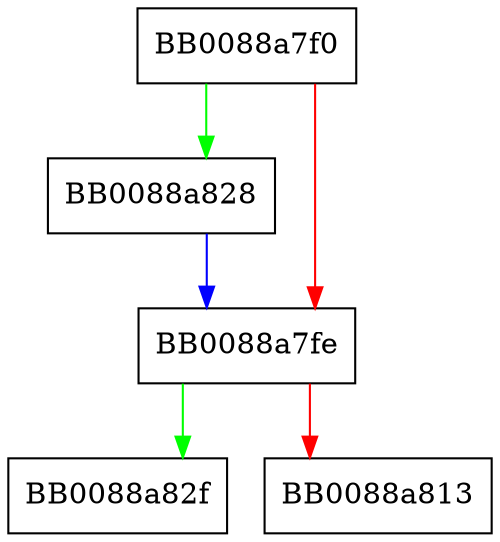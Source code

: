 digraph pvalloc {
  node [shape="box"];
  graph [splines=ortho];
  BB0088a7f0 -> BB0088a828 [color="green"];
  BB0088a7f0 -> BB0088a7fe [color="red"];
  BB0088a7fe -> BB0088a82f [color="green"];
  BB0088a7fe -> BB0088a813 [color="red"];
  BB0088a828 -> BB0088a7fe [color="blue"];
}